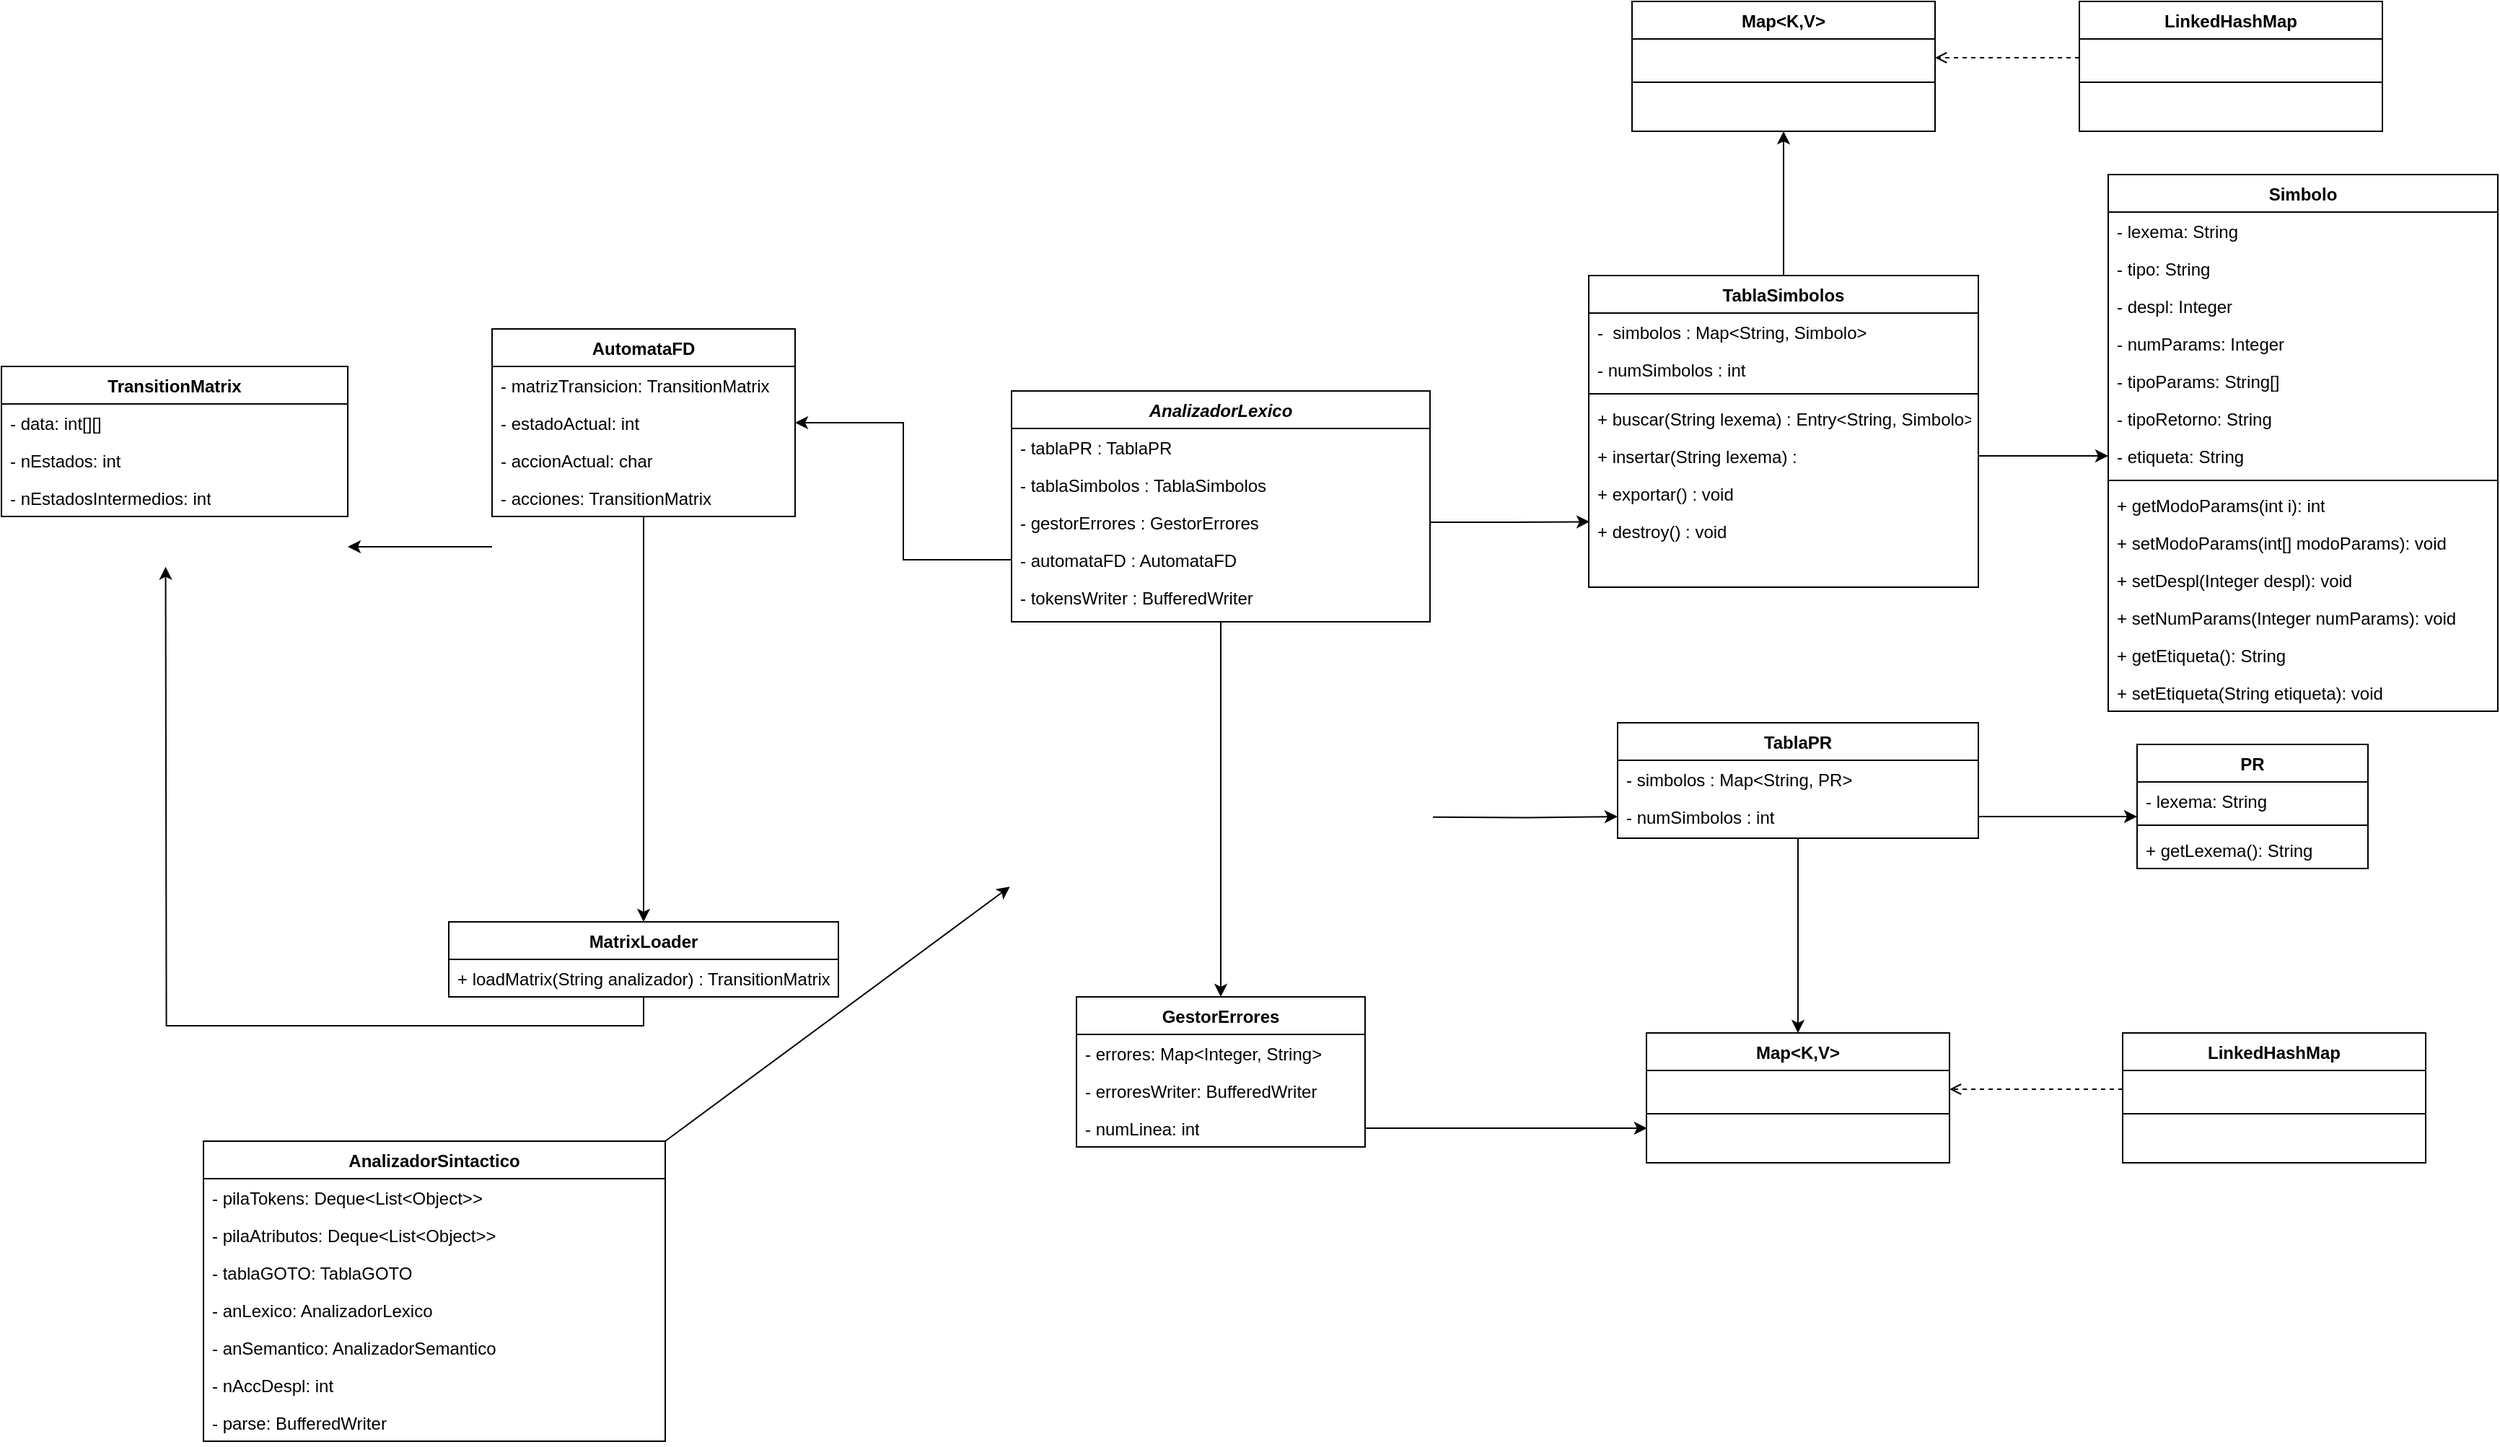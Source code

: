 <mxfile version="26.0.5">
  <diagram id="C5RBs43oDa-KdzZeNtuy" name="Page-1">
    <mxGraphModel dx="2327" dy="1915" grid="1" gridSize="10" guides="1" tooltips="1" connect="1" arrows="1" fold="1" page="1" pageScale="1" pageWidth="827" pageHeight="1169" math="0" shadow="0">
      <root>
        <mxCell id="WIyWlLk6GJQsqaUBKTNV-0" />
        <mxCell id="WIyWlLk6GJQsqaUBKTNV-1" parent="WIyWlLk6GJQsqaUBKTNV-0" />
        <mxCell id="B2jk2xi6mOaeAJ2cI1Pv-159" style="edgeStyle=orthogonalEdgeStyle;rounded=0;orthogonalLoop=1;jettySize=auto;html=1;entryX=0.5;entryY=0;entryDx=0;entryDy=0;" parent="WIyWlLk6GJQsqaUBKTNV-1" source="zkfFHV4jXpPFQw0GAbJ--0" target="B2jk2xi6mOaeAJ2cI1Pv-104" edge="1">
          <mxGeometry relative="1" as="geometry" />
        </mxCell>
        <mxCell id="zkfFHV4jXpPFQw0GAbJ--0" value="AnalizadorLexico" style="swimlane;fontStyle=3;align=center;verticalAlign=top;childLayout=stackLayout;horizontal=1;startSize=26;horizontalStack=0;resizeParent=1;resizeLast=0;collapsible=1;marginBottom=0;rounded=0;shadow=0;strokeWidth=1;" parent="WIyWlLk6GJQsqaUBKTNV-1" vertex="1">
          <mxGeometry x="80" y="50" width="290" height="160" as="geometry">
            <mxRectangle x="230" y="140" width="160" height="26" as="alternateBounds" />
          </mxGeometry>
        </mxCell>
        <mxCell id="zkfFHV4jXpPFQw0GAbJ--1" value="- tablaPR : TablaPR " style="text;align=left;verticalAlign=top;spacingLeft=4;spacingRight=4;overflow=hidden;rotatable=0;points=[[0,0.5],[1,0.5]];portConstraint=eastwest;" parent="zkfFHV4jXpPFQw0GAbJ--0" vertex="1">
          <mxGeometry y="26" width="290" height="26" as="geometry" />
        </mxCell>
        <mxCell id="zkfFHV4jXpPFQw0GAbJ--2" value="- tablaSimbolos : TablaSimbolos " style="text;align=left;verticalAlign=top;spacingLeft=4;spacingRight=4;overflow=hidden;rotatable=0;points=[[0,0.5],[1,0.5]];portConstraint=eastwest;rounded=0;shadow=0;html=0;" parent="zkfFHV4jXpPFQw0GAbJ--0" vertex="1">
          <mxGeometry y="52" width="290" height="26" as="geometry" />
        </mxCell>
        <mxCell id="zkfFHV4jXpPFQw0GAbJ--3" value="- gestorErrores : GestorErrores " style="text;align=left;verticalAlign=top;spacingLeft=4;spacingRight=4;overflow=hidden;rotatable=0;points=[[0,0.5],[1,0.5]];portConstraint=eastwest;rounded=0;shadow=0;html=0;" parent="zkfFHV4jXpPFQw0GAbJ--0" vertex="1">
          <mxGeometry y="78" width="290" height="26" as="geometry" />
        </mxCell>
        <mxCell id="9ciWezIIqH-bHdNK6mNg-6" value="- automataFD : AutomataFD " style="text;align=left;verticalAlign=top;spacingLeft=4;spacingRight=4;overflow=hidden;rotatable=0;points=[[0,0.5],[1,0.5]];portConstraint=eastwest;rounded=0;shadow=0;html=0;" parent="zkfFHV4jXpPFQw0GAbJ--0" vertex="1">
          <mxGeometry y="104" width="290" height="26" as="geometry" />
        </mxCell>
        <mxCell id="9ciWezIIqH-bHdNK6mNg-8" value="- tokensWriter : BufferedWriter " style="text;align=left;verticalAlign=top;spacingLeft=4;spacingRight=4;overflow=hidden;rotatable=0;points=[[0,0.5],[1,0.5]];portConstraint=eastwest;rounded=0;shadow=0;html=0;" parent="zkfFHV4jXpPFQw0GAbJ--0" vertex="1">
          <mxGeometry y="130" width="290" height="26" as="geometry" />
        </mxCell>
        <mxCell id="B2jk2xi6mOaeAJ2cI1Pv-94" style="edgeStyle=orthogonalEdgeStyle;rounded=0;orthogonalLoop=1;jettySize=auto;html=1;exitX=0.5;exitY=0;exitDx=0;exitDy=0;entryX=0.5;entryY=1;entryDx=0;entryDy=0;" parent="WIyWlLk6GJQsqaUBKTNV-1" source="zkfFHV4jXpPFQw0GAbJ--17" target="B2jk2xi6mOaeAJ2cI1Pv-85" edge="1">
          <mxGeometry relative="1" as="geometry" />
        </mxCell>
        <mxCell id="zkfFHV4jXpPFQw0GAbJ--17" value="TablaSimbolos" style="swimlane;fontStyle=1;align=center;verticalAlign=top;childLayout=stackLayout;horizontal=1;startSize=26;horizontalStack=0;resizeParent=1;resizeLast=0;collapsible=1;marginBottom=0;rounded=0;shadow=0;strokeWidth=1;" parent="WIyWlLk6GJQsqaUBKTNV-1" vertex="1">
          <mxGeometry x="480" y="-30" width="270" height="216" as="geometry">
            <mxRectangle x="540" y="20" width="160" height="26" as="alternateBounds" />
          </mxGeometry>
        </mxCell>
        <mxCell id="zkfFHV4jXpPFQw0GAbJ--22" value="-  simbolos : Map&lt;String, Simbolo&gt;" style="text;align=left;verticalAlign=top;spacingLeft=4;spacingRight=4;overflow=hidden;rotatable=0;points=[[0,0.5],[1,0.5]];portConstraint=eastwest;rounded=0;shadow=0;html=0;" parent="zkfFHV4jXpPFQw0GAbJ--17" vertex="1">
          <mxGeometry y="26" width="270" height="26" as="geometry" />
        </mxCell>
        <mxCell id="9ciWezIIqH-bHdNK6mNg-7" value="- numSimbolos : int" style="text;align=left;verticalAlign=top;spacingLeft=4;spacingRight=4;overflow=hidden;rotatable=0;points=[[0,0.5],[1,0.5]];portConstraint=eastwest;rounded=0;shadow=0;html=0;" parent="zkfFHV4jXpPFQw0GAbJ--17" vertex="1">
          <mxGeometry y="52" width="270" height="26" as="geometry" />
        </mxCell>
        <mxCell id="zkfFHV4jXpPFQw0GAbJ--23" value="" style="line;html=1;strokeWidth=1;align=left;verticalAlign=middle;spacingTop=-1;spacingLeft=3;spacingRight=3;rotatable=0;labelPosition=right;points=[];portConstraint=eastwest;" parent="zkfFHV4jXpPFQw0GAbJ--17" vertex="1">
          <mxGeometry y="78" width="270" height="8" as="geometry" />
        </mxCell>
        <mxCell id="zkfFHV4jXpPFQw0GAbJ--24" value="+ buscar(String lexema) : Entry&lt;String, Simbolo&gt;" style="text;align=left;verticalAlign=top;spacingLeft=4;spacingRight=4;overflow=hidden;rotatable=0;points=[[0,0.5],[1,0.5]];portConstraint=eastwest;" parent="zkfFHV4jXpPFQw0GAbJ--17" vertex="1">
          <mxGeometry y="86" width="270" height="26" as="geometry" />
        </mxCell>
        <mxCell id="zkfFHV4jXpPFQw0GAbJ--25" value="+ insertar(String lexema) : " style="text;align=left;verticalAlign=top;spacingLeft=4;spacingRight=4;overflow=hidden;rotatable=0;points=[[0,0.5],[1,0.5]];portConstraint=eastwest;" parent="zkfFHV4jXpPFQw0GAbJ--17" vertex="1">
          <mxGeometry y="112" width="270" height="26" as="geometry" />
        </mxCell>
        <mxCell id="9ciWezIIqH-bHdNK6mNg-9" value="+ exportar() : void" style="text;align=left;verticalAlign=top;spacingLeft=4;spacingRight=4;overflow=hidden;rotatable=0;points=[[0,0.5],[1,0.5]];portConstraint=eastwest;" parent="zkfFHV4jXpPFQw0GAbJ--17" vertex="1">
          <mxGeometry y="138" width="270" height="26" as="geometry" />
        </mxCell>
        <mxCell id="9ciWezIIqH-bHdNK6mNg-10" value="+ destroy() : void" style="text;align=left;verticalAlign=top;spacingLeft=4;spacingRight=4;overflow=hidden;rotatable=0;points=[[0,0.5],[1,0.5]];portConstraint=eastwest;" parent="zkfFHV4jXpPFQw0GAbJ--17" vertex="1">
          <mxGeometry y="164" width="270" height="26" as="geometry" />
        </mxCell>
        <mxCell id="B2jk2xi6mOaeAJ2cI1Pv-75" style="edgeStyle=orthogonalEdgeStyle;rounded=0;orthogonalLoop=1;jettySize=auto;html=1;exitX=0.5;exitY=1;exitDx=0;exitDy=0;entryX=0.5;entryY=0;entryDx=0;entryDy=0;" parent="WIyWlLk6GJQsqaUBKTNV-1" source="9ciWezIIqH-bHdNK6mNg-11" target="B2jk2xi6mOaeAJ2cI1Pv-28" edge="1">
          <mxGeometry relative="1" as="geometry" />
        </mxCell>
        <mxCell id="9ciWezIIqH-bHdNK6mNg-11" value="TablaPR" style="swimlane;fontStyle=1;align=center;verticalAlign=top;childLayout=stackLayout;horizontal=1;startSize=26;horizontalStack=0;resizeParent=1;resizeLast=0;collapsible=1;marginBottom=0;rounded=0;shadow=0;strokeWidth=1;" parent="WIyWlLk6GJQsqaUBKTNV-1" vertex="1">
          <mxGeometry x="500" y="280" width="250" height="80" as="geometry">
            <mxRectangle x="550" y="140" width="160" height="26" as="alternateBounds" />
          </mxGeometry>
        </mxCell>
        <mxCell id="9ciWezIIqH-bHdNK6mNg-12" value="- simbolos : Map&lt;String, PR&gt; " style="text;align=left;verticalAlign=top;spacingLeft=4;spacingRight=4;overflow=hidden;rotatable=0;points=[[0,0.5],[1,0.5]];portConstraint=eastwest;rounded=0;shadow=0;html=0;" parent="9ciWezIIqH-bHdNK6mNg-11" vertex="1">
          <mxGeometry y="26" width="250" height="26" as="geometry" />
        </mxCell>
        <mxCell id="9ciWezIIqH-bHdNK6mNg-13" value="- numSimbolos : int" style="text;align=left;verticalAlign=top;spacingLeft=4;spacingRight=4;overflow=hidden;rotatable=0;points=[[0,0.5],[1,0.5]];portConstraint=eastwest;rounded=0;shadow=0;html=0;" parent="9ciWezIIqH-bHdNK6mNg-11" vertex="1">
          <mxGeometry y="52" width="250" height="26" as="geometry" />
        </mxCell>
        <mxCell id="B2jk2xi6mOaeAJ2cI1Pv-28" value="Map&lt;K,V&gt;" style="swimlane;fontStyle=1;align=center;verticalAlign=top;childLayout=stackLayout;horizontal=1;startSize=26;horizontalStack=0;resizeParent=1;resizeLast=0;collapsible=1;marginBottom=0;rounded=0;shadow=0;strokeWidth=1;" parent="WIyWlLk6GJQsqaUBKTNV-1" vertex="1">
          <mxGeometry x="520" y="495" width="210" height="90" as="geometry">
            <mxRectangle x="550" y="140" width="160" height="26" as="alternateBounds" />
          </mxGeometry>
        </mxCell>
        <mxCell id="B2jk2xi6mOaeAJ2cI1Pv-29" value=" " style="text;align=left;verticalAlign=top;spacingLeft=4;spacingRight=4;overflow=hidden;rotatable=0;points=[[0,0.5],[1,0.5]];portConstraint=eastwest;rounded=0;shadow=0;html=0;" parent="B2jk2xi6mOaeAJ2cI1Pv-28" vertex="1">
          <mxGeometry y="26" width="210" height="26" as="geometry" />
        </mxCell>
        <mxCell id="B2jk2xi6mOaeAJ2cI1Pv-31" value="" style="line;html=1;strokeWidth=1;align=left;verticalAlign=middle;spacingTop=-1;spacingLeft=3;spacingRight=3;rotatable=0;labelPosition=right;points=[];portConstraint=eastwest;" parent="B2jk2xi6mOaeAJ2cI1Pv-28" vertex="1">
          <mxGeometry y="52" width="210" height="8" as="geometry" />
        </mxCell>
        <mxCell id="B2jk2xi6mOaeAJ2cI1Pv-32" value=" " style="text;align=left;verticalAlign=top;spacingLeft=4;spacingRight=4;overflow=hidden;rotatable=0;points=[[0,0.5],[1,0.5]];portConstraint=eastwest;" parent="B2jk2xi6mOaeAJ2cI1Pv-28" vertex="1">
          <mxGeometry y="60" width="210" height="26" as="geometry" />
        </mxCell>
        <mxCell id="B2jk2xi6mOaeAJ2cI1Pv-37" value="LinkedHashMap" style="swimlane;fontStyle=1;align=center;verticalAlign=top;childLayout=stackLayout;horizontal=1;startSize=26;horizontalStack=0;resizeParent=1;resizeLast=0;collapsible=1;marginBottom=0;rounded=0;shadow=0;strokeWidth=1;" parent="WIyWlLk6GJQsqaUBKTNV-1" vertex="1">
          <mxGeometry x="850" y="495" width="210" height="90" as="geometry">
            <mxRectangle x="550" y="140" width="160" height="26" as="alternateBounds" />
          </mxGeometry>
        </mxCell>
        <mxCell id="B2jk2xi6mOaeAJ2cI1Pv-38" value=" " style="text;align=left;verticalAlign=top;spacingLeft=4;spacingRight=4;overflow=hidden;rotatable=0;points=[[0,0.5],[1,0.5]];portConstraint=eastwest;rounded=0;shadow=0;html=0;" parent="B2jk2xi6mOaeAJ2cI1Pv-37" vertex="1">
          <mxGeometry y="26" width="210" height="26" as="geometry" />
        </mxCell>
        <mxCell id="B2jk2xi6mOaeAJ2cI1Pv-39" value="" style="line;html=1;strokeWidth=1;align=left;verticalAlign=middle;spacingTop=-1;spacingLeft=3;spacingRight=3;rotatable=0;labelPosition=right;points=[];portConstraint=eastwest;" parent="B2jk2xi6mOaeAJ2cI1Pv-37" vertex="1">
          <mxGeometry y="52" width="210" height="8" as="geometry" />
        </mxCell>
        <mxCell id="B2jk2xi6mOaeAJ2cI1Pv-40" value=" " style="text;align=left;verticalAlign=top;spacingLeft=4;spacingRight=4;overflow=hidden;rotatable=0;points=[[0,0.5],[1,0.5]];portConstraint=eastwest;" parent="B2jk2xi6mOaeAJ2cI1Pv-37" vertex="1">
          <mxGeometry y="60" width="210" height="26" as="geometry" />
        </mxCell>
        <mxCell id="B2jk2xi6mOaeAJ2cI1Pv-48" style="edgeStyle=orthogonalEdgeStyle;rounded=0;orthogonalLoop=1;jettySize=auto;html=1;exitX=1.007;exitY=0.051;exitDx=0;exitDy=0;entryX=0;entryY=0.5;entryDx=0;entryDy=0;exitPerimeter=0;" parent="WIyWlLk6GJQsqaUBKTNV-1" target="9ciWezIIqH-bHdNK6mNg-13" edge="1">
          <mxGeometry relative="1" as="geometry">
            <mxPoint x="372.03" y="345.326" as="sourcePoint" />
          </mxGeometry>
        </mxCell>
        <mxCell id="B2jk2xi6mOaeAJ2cI1Pv-50" value="Simbolo" style="swimlane;fontStyle=1;align=center;verticalAlign=top;childLayout=stackLayout;horizontal=1;startSize=26;horizontalStack=0;resizeParent=1;resizeParentMax=0;resizeLast=0;collapsible=1;marginBottom=0;whiteSpace=wrap;html=1;" parent="WIyWlLk6GJQsqaUBKTNV-1" vertex="1">
          <mxGeometry x="840" y="-100" width="270" height="372" as="geometry" />
        </mxCell>
        <mxCell id="B2jk2xi6mOaeAJ2cI1Pv-51" value="- lexema: String" style="text;strokeColor=none;fillColor=none;align=left;verticalAlign=top;spacingLeft=4;spacingRight=4;overflow=hidden;rotatable=0;points=[[0,0.5],[1,0.5]];portConstraint=eastwest;whiteSpace=wrap;html=1;" parent="B2jk2xi6mOaeAJ2cI1Pv-50" vertex="1">
          <mxGeometry y="26" width="270" height="26" as="geometry" />
        </mxCell>
        <mxCell id="B2jk2xi6mOaeAJ2cI1Pv-52" value="- tipo: String" style="text;strokeColor=none;fillColor=none;align=left;verticalAlign=top;spacingLeft=4;spacingRight=4;overflow=hidden;rotatable=0;points=[[0,0.5],[1,0.5]];portConstraint=eastwest;whiteSpace=wrap;html=1;" parent="B2jk2xi6mOaeAJ2cI1Pv-50" vertex="1">
          <mxGeometry y="52" width="270" height="26" as="geometry" />
        </mxCell>
        <mxCell id="B2jk2xi6mOaeAJ2cI1Pv-53" value="- despl: Integer" style="text;strokeColor=none;fillColor=none;align=left;verticalAlign=top;spacingLeft=4;spacingRight=4;overflow=hidden;rotatable=0;points=[[0,0.5],[1,0.5]];portConstraint=eastwest;whiteSpace=wrap;html=1;" parent="B2jk2xi6mOaeAJ2cI1Pv-50" vertex="1">
          <mxGeometry y="78" width="270" height="26" as="geometry" />
        </mxCell>
        <mxCell id="B2jk2xi6mOaeAJ2cI1Pv-54" value="- numParams: Integer" style="text;strokeColor=none;fillColor=none;align=left;verticalAlign=top;spacingLeft=4;spacingRight=4;overflow=hidden;rotatable=0;points=[[0,0.5],[1,0.5]];portConstraint=eastwest;whiteSpace=wrap;html=1;" parent="B2jk2xi6mOaeAJ2cI1Pv-50" vertex="1">
          <mxGeometry y="104" width="270" height="26" as="geometry" />
        </mxCell>
        <mxCell id="B2jk2xi6mOaeAJ2cI1Pv-55" value="- tipoParams: String[]" style="text;strokeColor=none;fillColor=none;align=left;verticalAlign=top;spacingLeft=4;spacingRight=4;overflow=hidden;rotatable=0;points=[[0,0.5],[1,0.5]];portConstraint=eastwest;whiteSpace=wrap;html=1;" parent="B2jk2xi6mOaeAJ2cI1Pv-50" vertex="1">
          <mxGeometry y="130" width="270" height="26" as="geometry" />
        </mxCell>
        <mxCell id="B2jk2xi6mOaeAJ2cI1Pv-56" value="- tipoRetorno: String" style="text;strokeColor=none;fillColor=none;align=left;verticalAlign=top;spacingLeft=4;spacingRight=4;overflow=hidden;rotatable=0;points=[[0,0.5],[1,0.5]];portConstraint=eastwest;whiteSpace=wrap;html=1;" parent="B2jk2xi6mOaeAJ2cI1Pv-50" vertex="1">
          <mxGeometry y="156" width="270" height="26" as="geometry" />
        </mxCell>
        <mxCell id="B2jk2xi6mOaeAJ2cI1Pv-57" value="- etiqueta: String" style="text;strokeColor=none;fillColor=none;align=left;verticalAlign=top;spacingLeft=4;spacingRight=4;overflow=hidden;rotatable=0;points=[[0,0.5],[1,0.5]];portConstraint=eastwest;whiteSpace=wrap;html=1;" parent="B2jk2xi6mOaeAJ2cI1Pv-50" vertex="1">
          <mxGeometry y="182" width="270" height="26" as="geometry" />
        </mxCell>
        <mxCell id="B2jk2xi6mOaeAJ2cI1Pv-71" value="" style="line;html=1;strokeWidth=1;align=left;verticalAlign=middle;spacingTop=-1;spacingLeft=3;spacingRight=3;rotatable=0;labelPosition=right;points=[];portConstraint=eastwest;" parent="B2jk2xi6mOaeAJ2cI1Pv-50" vertex="1">
          <mxGeometry y="208" width="270" height="8" as="geometry" />
        </mxCell>
        <mxCell id="B2jk2xi6mOaeAJ2cI1Pv-58" value="+ getModoParams(int i): int" style="text;strokeColor=none;fillColor=none;align=left;verticalAlign=top;spacingLeft=4;spacingRight=4;overflow=hidden;rotatable=0;points=[[0,0.5],[1,0.5]];portConstraint=eastwest;whiteSpace=wrap;html=1;" parent="B2jk2xi6mOaeAJ2cI1Pv-50" vertex="1">
          <mxGeometry y="216" width="270" height="26" as="geometry" />
        </mxCell>
        <mxCell id="B2jk2xi6mOaeAJ2cI1Pv-59" value="+ setModoParams(int[] modoParams): void" style="text;strokeColor=none;fillColor=none;align=left;verticalAlign=top;spacingLeft=4;spacingRight=4;overflow=hidden;rotatable=0;points=[[0,0.5],[1,0.5]];portConstraint=eastwest;whiteSpace=wrap;html=1;" parent="B2jk2xi6mOaeAJ2cI1Pv-50" vertex="1">
          <mxGeometry y="242" width="270" height="26" as="geometry" />
        </mxCell>
        <mxCell id="B2jk2xi6mOaeAJ2cI1Pv-60" value="+ setDespl(Integer despl): void" style="text;strokeColor=none;fillColor=none;align=left;verticalAlign=top;spacingLeft=4;spacingRight=4;overflow=hidden;rotatable=0;points=[[0,0.5],[1,0.5]];portConstraint=eastwest;whiteSpace=wrap;html=1;" parent="B2jk2xi6mOaeAJ2cI1Pv-50" vertex="1">
          <mxGeometry y="268" width="270" height="26" as="geometry" />
        </mxCell>
        <mxCell id="B2jk2xi6mOaeAJ2cI1Pv-61" value="+ setNumParams(Integer numParams): void" style="text;strokeColor=none;fillColor=none;align=left;verticalAlign=top;spacingLeft=4;spacingRight=4;overflow=hidden;rotatable=0;points=[[0,0.5],[1,0.5]];portConstraint=eastwest;whiteSpace=wrap;html=1;" parent="B2jk2xi6mOaeAJ2cI1Pv-50" vertex="1">
          <mxGeometry y="294" width="270" height="26" as="geometry" />
        </mxCell>
        <mxCell id="B2jk2xi6mOaeAJ2cI1Pv-62" value="+ getEtiqueta(): String" style="text;strokeColor=none;fillColor=none;align=left;verticalAlign=top;spacingLeft=4;spacingRight=4;overflow=hidden;rotatable=0;points=[[0,0.5],[1,0.5]];portConstraint=eastwest;whiteSpace=wrap;html=1;" parent="B2jk2xi6mOaeAJ2cI1Pv-50" vertex="1">
          <mxGeometry y="320" width="270" height="26" as="geometry" />
        </mxCell>
        <mxCell id="B2jk2xi6mOaeAJ2cI1Pv-63" value="+ setEtiqueta(String etiqueta): void" style="text;strokeColor=none;fillColor=none;align=left;verticalAlign=top;spacingLeft=4;spacingRight=4;overflow=hidden;rotatable=0;points=[[0,0.5],[1,0.5]];portConstraint=eastwest;whiteSpace=wrap;html=1;" parent="B2jk2xi6mOaeAJ2cI1Pv-50" vertex="1">
          <mxGeometry y="346" width="270" height="26" as="geometry" />
        </mxCell>
        <mxCell id="B2jk2xi6mOaeAJ2cI1Pv-64" style="edgeStyle=orthogonalEdgeStyle;rounded=0;orthogonalLoop=1;jettySize=auto;html=1;exitX=1;exitY=0.5;exitDx=0;exitDy=0;" parent="WIyWlLk6GJQsqaUBKTNV-1" source="zkfFHV4jXpPFQw0GAbJ--25" target="B2jk2xi6mOaeAJ2cI1Pv-57" edge="1">
          <mxGeometry relative="1" as="geometry" />
        </mxCell>
        <mxCell id="B2jk2xi6mOaeAJ2cI1Pv-65" style="edgeStyle=orthogonalEdgeStyle;rounded=0;orthogonalLoop=1;jettySize=auto;html=1;exitX=1;exitY=0.5;exitDx=0;exitDy=0;entryX=0.002;entryY=0.256;entryDx=0;entryDy=0;entryPerimeter=0;" parent="WIyWlLk6GJQsqaUBKTNV-1" source="zkfFHV4jXpPFQw0GAbJ--3" target="9ciWezIIqH-bHdNK6mNg-10" edge="1">
          <mxGeometry relative="1" as="geometry" />
        </mxCell>
        <mxCell id="B2jk2xi6mOaeAJ2cI1Pv-66" value="PR" style="swimlane;fontStyle=1;align=center;verticalAlign=top;childLayout=stackLayout;horizontal=1;startSize=26;horizontalStack=0;resizeParent=1;resizeParentMax=0;resizeLast=0;collapsible=1;marginBottom=0;whiteSpace=wrap;html=1;" parent="WIyWlLk6GJQsqaUBKTNV-1" vertex="1">
          <mxGeometry x="860" y="295" width="160" height="86" as="geometry" />
        </mxCell>
        <mxCell id="B2jk2xi6mOaeAJ2cI1Pv-67" value="- lexema: String" style="text;strokeColor=none;fillColor=none;align=left;verticalAlign=top;spacingLeft=4;spacingRight=4;overflow=hidden;rotatable=0;points=[[0,0.5],[1,0.5]];portConstraint=eastwest;whiteSpace=wrap;html=1;" parent="B2jk2xi6mOaeAJ2cI1Pv-66" vertex="1">
          <mxGeometry y="26" width="160" height="26" as="geometry" />
        </mxCell>
        <mxCell id="B2jk2xi6mOaeAJ2cI1Pv-72" value="" style="line;html=1;strokeWidth=1;align=left;verticalAlign=middle;spacingTop=-1;spacingLeft=3;spacingRight=3;rotatable=0;labelPosition=right;points=[];portConstraint=eastwest;" parent="B2jk2xi6mOaeAJ2cI1Pv-66" vertex="1">
          <mxGeometry y="52" width="160" height="8" as="geometry" />
        </mxCell>
        <mxCell id="B2jk2xi6mOaeAJ2cI1Pv-68" value="+ getLexema(): String" style="text;strokeColor=none;fillColor=none;align=left;verticalAlign=top;spacingLeft=4;spacingRight=4;overflow=hidden;rotatable=0;points=[[0,0.5],[1,0.5]];portConstraint=eastwest;whiteSpace=wrap;html=1;" parent="B2jk2xi6mOaeAJ2cI1Pv-66" vertex="1">
          <mxGeometry y="60" width="160" height="26" as="geometry" />
        </mxCell>
        <mxCell id="B2jk2xi6mOaeAJ2cI1Pv-85" value="Map&lt;K,V&gt;" style="swimlane;fontStyle=1;align=center;verticalAlign=top;childLayout=stackLayout;horizontal=1;startSize=26;horizontalStack=0;resizeParent=1;resizeLast=0;collapsible=1;marginBottom=0;rounded=0;shadow=0;strokeWidth=1;" parent="WIyWlLk6GJQsqaUBKTNV-1" vertex="1">
          <mxGeometry x="510" y="-220" width="210" height="90" as="geometry">
            <mxRectangle x="550" y="140" width="160" height="26" as="alternateBounds" />
          </mxGeometry>
        </mxCell>
        <mxCell id="B2jk2xi6mOaeAJ2cI1Pv-86" value=" " style="text;align=left;verticalAlign=top;spacingLeft=4;spacingRight=4;overflow=hidden;rotatable=0;points=[[0,0.5],[1,0.5]];portConstraint=eastwest;rounded=0;shadow=0;html=0;" parent="B2jk2xi6mOaeAJ2cI1Pv-85" vertex="1">
          <mxGeometry y="26" width="210" height="26" as="geometry" />
        </mxCell>
        <mxCell id="B2jk2xi6mOaeAJ2cI1Pv-87" value="" style="line;html=1;strokeWidth=1;align=left;verticalAlign=middle;spacingTop=-1;spacingLeft=3;spacingRight=3;rotatable=0;labelPosition=right;points=[];portConstraint=eastwest;" parent="B2jk2xi6mOaeAJ2cI1Pv-85" vertex="1">
          <mxGeometry y="52" width="210" height="8" as="geometry" />
        </mxCell>
        <mxCell id="B2jk2xi6mOaeAJ2cI1Pv-88" value=" " style="text;align=left;verticalAlign=top;spacingLeft=4;spacingRight=4;overflow=hidden;rotatable=0;points=[[0,0.5],[1,0.5]];portConstraint=eastwest;" parent="B2jk2xi6mOaeAJ2cI1Pv-85" vertex="1">
          <mxGeometry y="60" width="210" height="26" as="geometry" />
        </mxCell>
        <mxCell id="B2jk2xi6mOaeAJ2cI1Pv-90" value="LinkedHashMap" style="swimlane;fontStyle=1;align=center;verticalAlign=top;childLayout=stackLayout;horizontal=1;startSize=26;horizontalStack=0;resizeParent=1;resizeLast=0;collapsible=1;marginBottom=0;rounded=0;shadow=0;strokeWidth=1;" parent="WIyWlLk6GJQsqaUBKTNV-1" vertex="1">
          <mxGeometry x="820" y="-220" width="210" height="90" as="geometry">
            <mxRectangle x="550" y="140" width="160" height="26" as="alternateBounds" />
          </mxGeometry>
        </mxCell>
        <mxCell id="B2jk2xi6mOaeAJ2cI1Pv-91" value=" " style="text;align=left;verticalAlign=top;spacingLeft=4;spacingRight=4;overflow=hidden;rotatable=0;points=[[0,0.5],[1,0.5]];portConstraint=eastwest;rounded=0;shadow=0;html=0;" parent="B2jk2xi6mOaeAJ2cI1Pv-90" vertex="1">
          <mxGeometry y="26" width="210" height="26" as="geometry" />
        </mxCell>
        <mxCell id="B2jk2xi6mOaeAJ2cI1Pv-92" value="" style="line;html=1;strokeWidth=1;align=left;verticalAlign=middle;spacingTop=-1;spacingLeft=3;spacingRight=3;rotatable=0;labelPosition=right;points=[];portConstraint=eastwest;" parent="B2jk2xi6mOaeAJ2cI1Pv-90" vertex="1">
          <mxGeometry y="52" width="210" height="8" as="geometry" />
        </mxCell>
        <mxCell id="B2jk2xi6mOaeAJ2cI1Pv-93" value=" " style="text;align=left;verticalAlign=top;spacingLeft=4;spacingRight=4;overflow=hidden;rotatable=0;points=[[0,0.5],[1,0.5]];portConstraint=eastwest;" parent="B2jk2xi6mOaeAJ2cI1Pv-90" vertex="1">
          <mxGeometry y="60" width="210" height="26" as="geometry" />
        </mxCell>
        <mxCell id="B2jk2xi6mOaeAJ2cI1Pv-95" style="edgeStyle=orthogonalEdgeStyle;rounded=0;orthogonalLoop=1;jettySize=auto;html=1;exitX=0;exitY=0.5;exitDx=0;exitDy=0;entryX=1;entryY=0.5;entryDx=0;entryDy=0;endArrow=open;endFill=0;dashed=1;" parent="WIyWlLk6GJQsqaUBKTNV-1" source="B2jk2xi6mOaeAJ2cI1Pv-91" target="B2jk2xi6mOaeAJ2cI1Pv-86" edge="1">
          <mxGeometry relative="1" as="geometry" />
        </mxCell>
        <mxCell id="B2jk2xi6mOaeAJ2cI1Pv-98" style="edgeStyle=orthogonalEdgeStyle;rounded=0;orthogonalLoop=1;jettySize=auto;html=1;exitX=1;exitY=0.5;exitDx=0;exitDy=0;entryX=0;entryY=0.923;entryDx=0;entryDy=0;entryPerimeter=0;" parent="WIyWlLk6GJQsqaUBKTNV-1" source="9ciWezIIqH-bHdNK6mNg-13" target="B2jk2xi6mOaeAJ2cI1Pv-67" edge="1">
          <mxGeometry relative="1" as="geometry" />
        </mxCell>
        <mxCell id="B2jk2xi6mOaeAJ2cI1Pv-99" style="edgeStyle=orthogonalEdgeStyle;rounded=0;orthogonalLoop=1;jettySize=auto;html=1;exitX=0;exitY=0.5;exitDx=0;exitDy=0;endArrow=open;endFill=0;dashed=1;" parent="WIyWlLk6GJQsqaUBKTNV-1" source="B2jk2xi6mOaeAJ2cI1Pv-38" target="B2jk2xi6mOaeAJ2cI1Pv-29" edge="1">
          <mxGeometry relative="1" as="geometry" />
        </mxCell>
        <mxCell id="B2jk2xi6mOaeAJ2cI1Pv-104" value="GestorErrores" style="swimlane;fontStyle=1;align=center;verticalAlign=top;childLayout=stackLayout;horizontal=1;startSize=26;horizontalStack=0;resizeParent=1;resizeParentMax=0;resizeLast=0;collapsible=1;marginBottom=0;whiteSpace=wrap;html=1;" parent="WIyWlLk6GJQsqaUBKTNV-1" vertex="1">
          <mxGeometry x="125" y="470" width="200" height="104" as="geometry" />
        </mxCell>
        <mxCell id="B2jk2xi6mOaeAJ2cI1Pv-105" value="- errores: Map&amp;lt;Integer, String&amp;gt;" style="text;strokeColor=none;fillColor=none;align=left;verticalAlign=top;spacingLeft=4;spacingRight=4;overflow=hidden;rotatable=0;points=[[0,0.5],[1,0.5]];portConstraint=eastwest;whiteSpace=wrap;html=1;" parent="B2jk2xi6mOaeAJ2cI1Pv-104" vertex="1">
          <mxGeometry y="26" width="200" height="26" as="geometry" />
        </mxCell>
        <mxCell id="B2jk2xi6mOaeAJ2cI1Pv-108" value="- erroresWriter: BufferedWriter" style="text;strokeColor=none;fillColor=none;align=left;verticalAlign=top;spacingLeft=4;spacingRight=4;overflow=hidden;rotatable=0;points=[[0,0.5],[1,0.5]];portConstraint=eastwest;whiteSpace=wrap;html=1;" parent="B2jk2xi6mOaeAJ2cI1Pv-104" vertex="1">
          <mxGeometry y="52" width="200" height="26" as="geometry" />
        </mxCell>
        <mxCell id="B2jk2xi6mOaeAJ2cI1Pv-106" value="- numLinea: int" style="text;strokeColor=none;fillColor=none;align=left;verticalAlign=top;spacingLeft=4;spacingRight=4;overflow=hidden;rotatable=0;points=[[0,0.5],[1,0.5]];portConstraint=eastwest;whiteSpace=wrap;html=1;" parent="B2jk2xi6mOaeAJ2cI1Pv-104" vertex="1">
          <mxGeometry y="78" width="200" height="26" as="geometry" />
        </mxCell>
        <mxCell id="B2jk2xi6mOaeAJ2cI1Pv-115" style="edgeStyle=orthogonalEdgeStyle;rounded=0;orthogonalLoop=1;jettySize=auto;html=1;exitX=1;exitY=0.5;exitDx=0;exitDy=0;entryX=0.002;entryY=0.231;entryDx=0;entryDy=0;entryPerimeter=0;" parent="WIyWlLk6GJQsqaUBKTNV-1" source="B2jk2xi6mOaeAJ2cI1Pv-106" target="B2jk2xi6mOaeAJ2cI1Pv-32" edge="1">
          <mxGeometry relative="1" as="geometry" />
        </mxCell>
        <mxCell id="B2jk2xi6mOaeAJ2cI1Pv-137" style="edgeStyle=orthogonalEdgeStyle;rounded=0;orthogonalLoop=1;jettySize=auto;html=1;" parent="WIyWlLk6GJQsqaUBKTNV-1" source="B2jk2xi6mOaeAJ2cI1Pv-119" target="B2jk2xi6mOaeAJ2cI1Pv-135" edge="1">
          <mxGeometry relative="1" as="geometry" />
        </mxCell>
        <mxCell id="B2jk2xi6mOaeAJ2cI1Pv-119" value="AutomataFD" style="swimlane;fontStyle=1;align=center;verticalAlign=top;childLayout=stackLayout;horizontal=1;startSize=26;horizontalStack=0;resizeParent=1;resizeParentMax=0;resizeLast=0;collapsible=1;marginBottom=0;whiteSpace=wrap;html=1;" parent="WIyWlLk6GJQsqaUBKTNV-1" vertex="1">
          <mxGeometry x="-280" y="7" width="210" height="130" as="geometry" />
        </mxCell>
        <mxCell id="B2jk2xi6mOaeAJ2cI1Pv-120" value="- matrizTransicion: TransitionMatrix" style="text;strokeColor=none;fillColor=none;align=left;verticalAlign=top;spacingLeft=4;spacingRight=4;overflow=hidden;rotatable=0;points=[[0,0.5],[1,0.5]];portConstraint=eastwest;whiteSpace=wrap;html=1;" parent="B2jk2xi6mOaeAJ2cI1Pv-119" vertex="1">
          <mxGeometry y="26" width="210" height="26" as="geometry" />
        </mxCell>
        <mxCell id="B2jk2xi6mOaeAJ2cI1Pv-121" value="- estadoActual: int" style="text;strokeColor=none;fillColor=none;align=left;verticalAlign=top;spacingLeft=4;spacingRight=4;overflow=hidden;rotatable=0;points=[[0,0.5],[1,0.5]];portConstraint=eastwest;whiteSpace=wrap;html=1;" parent="B2jk2xi6mOaeAJ2cI1Pv-119" vertex="1">
          <mxGeometry y="52" width="210" height="26" as="geometry" />
        </mxCell>
        <mxCell id="B2jk2xi6mOaeAJ2cI1Pv-122" value="- accionActual: char" style="text;strokeColor=none;fillColor=none;align=left;verticalAlign=top;spacingLeft=4;spacingRight=4;overflow=hidden;rotatable=0;points=[[0,0.5],[1,0.5]];portConstraint=eastwest;whiteSpace=wrap;html=1;" parent="B2jk2xi6mOaeAJ2cI1Pv-119" vertex="1">
          <mxGeometry y="78" width="210" height="26" as="geometry" />
        </mxCell>
        <mxCell id="B2jk2xi6mOaeAJ2cI1Pv-123" value="- acciones: TransitionMatrix" style="text;strokeColor=none;fillColor=none;align=left;verticalAlign=top;spacingLeft=4;spacingRight=4;overflow=hidden;rotatable=0;points=[[0,0.5],[1,0.5]];portConstraint=eastwest;whiteSpace=wrap;html=1;" parent="B2jk2xi6mOaeAJ2cI1Pv-119" vertex="1">
          <mxGeometry y="104" width="210" height="26" as="geometry" />
        </mxCell>
        <mxCell id="B2jk2xi6mOaeAJ2cI1Pv-124" style="edgeStyle=orthogonalEdgeStyle;rounded=0;orthogonalLoop=1;jettySize=auto;html=1;exitX=0;exitY=0.5;exitDx=0;exitDy=0;entryX=1;entryY=0.5;entryDx=0;entryDy=0;" parent="WIyWlLk6GJQsqaUBKTNV-1" source="9ciWezIIqH-bHdNK6mNg-6" target="B2jk2xi6mOaeAJ2cI1Pv-119" edge="1">
          <mxGeometry relative="1" as="geometry" />
        </mxCell>
        <mxCell id="B2jk2xi6mOaeAJ2cI1Pv-135" value="MatrixLoader" style="swimlane;fontStyle=1;align=center;verticalAlign=top;childLayout=stackLayout;horizontal=1;startSize=26;horizontalStack=0;resizeParent=1;resizeParentMax=0;resizeLast=0;collapsible=1;marginBottom=0;whiteSpace=wrap;html=1;" parent="WIyWlLk6GJQsqaUBKTNV-1" vertex="1">
          <mxGeometry x="-310" y="418" width="270" height="52" as="geometry" />
        </mxCell>
        <mxCell id="B2jk2xi6mOaeAJ2cI1Pv-136" value="+ loadMatrix(String analizador) : TransitionMatrix" style="text;strokeColor=none;fillColor=none;align=left;verticalAlign=top;spacingLeft=4;spacingRight=4;overflow=hidden;rotatable=0;points=[[0,0.5],[1,0.5]];portConstraint=eastwest;whiteSpace=wrap;html=1;" parent="B2jk2xi6mOaeAJ2cI1Pv-135" vertex="1">
          <mxGeometry y="26" width="270" height="26" as="geometry" />
        </mxCell>
        <mxCell id="B2jk2xi6mOaeAJ2cI1Pv-146" value="TransitionMatrix" style="swimlane;fontStyle=1;align=center;verticalAlign=top;childLayout=stackLayout;horizontal=1;startSize=26;horizontalStack=0;resizeParent=1;resizeParentMax=0;resizeLast=0;collapsible=1;marginBottom=0;whiteSpace=wrap;html=1;" parent="WIyWlLk6GJQsqaUBKTNV-1" vertex="1">
          <mxGeometry x="-620" y="33" width="240" height="104" as="geometry" />
        </mxCell>
        <mxCell id="B2jk2xi6mOaeAJ2cI1Pv-147" value="- data: int[][]" style="text;strokeColor=none;fillColor=none;align=left;verticalAlign=top;spacingLeft=4;spacingRight=4;overflow=hidden;rotatable=0;points=[[0,0.5],[1,0.5]];portConstraint=eastwest;whiteSpace=wrap;html=1;" parent="B2jk2xi6mOaeAJ2cI1Pv-146" vertex="1">
          <mxGeometry y="26" width="240" height="26" as="geometry" />
        </mxCell>
        <mxCell id="B2jk2xi6mOaeAJ2cI1Pv-148" value="- nEstados: int" style="text;strokeColor=none;fillColor=none;align=left;verticalAlign=top;spacingLeft=4;spacingRight=4;overflow=hidden;rotatable=0;points=[[0,0.5],[1,0.5]];portConstraint=eastwest;whiteSpace=wrap;html=1;" parent="B2jk2xi6mOaeAJ2cI1Pv-146" vertex="1">
          <mxGeometry y="52" width="240" height="26" as="geometry" />
        </mxCell>
        <mxCell id="B2jk2xi6mOaeAJ2cI1Pv-149" value="- nEstadosIntermedios: int" style="text;strokeColor=none;fillColor=none;align=left;verticalAlign=top;spacingLeft=4;spacingRight=4;overflow=hidden;rotatable=0;points=[[0,0.5],[1,0.5]];portConstraint=eastwest;whiteSpace=wrap;html=1;" parent="B2jk2xi6mOaeAJ2cI1Pv-146" vertex="1">
          <mxGeometry y="78" width="240" height="26" as="geometry" />
        </mxCell>
        <mxCell id="B2jk2xi6mOaeAJ2cI1Pv-157" style="edgeStyle=orthogonalEdgeStyle;rounded=0;orthogonalLoop=1;jettySize=auto;html=1;exitX=0;exitY=0.5;exitDx=0;exitDy=0;entryX=1;entryY=0.5;entryDx=0;entryDy=0;" parent="WIyWlLk6GJQsqaUBKTNV-1" edge="1">
          <mxGeometry relative="1" as="geometry">
            <mxPoint x="-280" y="158" as="sourcePoint" />
            <mxPoint x="-380" y="158" as="targetPoint" />
          </mxGeometry>
        </mxCell>
        <mxCell id="B2jk2xi6mOaeAJ2cI1Pv-158" style="edgeStyle=orthogonalEdgeStyle;rounded=0;orthogonalLoop=1;jettySize=auto;html=1;exitX=0.5;exitY=1;exitDx=0;exitDy=0;entryX=0.474;entryY=1.033;entryDx=0;entryDy=0;entryPerimeter=0;" parent="WIyWlLk6GJQsqaUBKTNV-1" source="B2jk2xi6mOaeAJ2cI1Pv-135" edge="1">
          <mxGeometry relative="1" as="geometry">
            <mxPoint x="-506.24" y="171.858" as="targetPoint" />
          </mxGeometry>
        </mxCell>
        <mxCell id="uWEm1S-Qqeb6zR-VUV13-1" value="AnalizadorSintactico" style="swimlane;fontStyle=1;align=center;verticalAlign=top;childLayout=stackLayout;horizontal=1;startSize=26;horizontalStack=0;resizeParent=1;resizeParentMax=0;resizeLast=0;collapsible=1;marginBottom=0;whiteSpace=wrap;html=1;" vertex="1" parent="WIyWlLk6GJQsqaUBKTNV-1">
          <mxGeometry x="-480" y="570" width="320" height="208" as="geometry" />
        </mxCell>
        <mxCell id="uWEm1S-Qqeb6zR-VUV13-2" value="- pilaTokens: Deque&amp;lt;List&amp;lt;Object&amp;gt;&amp;gt;" style="text;strokeColor=none;fillColor=none;align=left;verticalAlign=top;spacingLeft=4;spacingRight=4;overflow=hidden;rotatable=0;points=[[0,0.5],[1,0.5]];portConstraint=eastwest;whiteSpace=wrap;html=1;" vertex="1" parent="uWEm1S-Qqeb6zR-VUV13-1">
          <mxGeometry y="26" width="320" height="26" as="geometry" />
        </mxCell>
        <mxCell id="uWEm1S-Qqeb6zR-VUV13-3" value="- pilaAtributos: Deque&amp;lt;List&amp;lt;Object&amp;gt;&amp;gt;" style="text;strokeColor=none;fillColor=none;align=left;verticalAlign=top;spacingLeft=4;spacingRight=4;overflow=hidden;rotatable=0;points=[[0,0.5],[1,0.5]];portConstraint=eastwest;whiteSpace=wrap;html=1;" vertex="1" parent="uWEm1S-Qqeb6zR-VUV13-1">
          <mxGeometry y="52" width="320" height="26" as="geometry" />
        </mxCell>
        <mxCell id="uWEm1S-Qqeb6zR-VUV13-4" value="- tablaGOTO: TablaGOTO" style="text;strokeColor=none;fillColor=none;align=left;verticalAlign=top;spacingLeft=4;spacingRight=4;overflow=hidden;rotatable=0;points=[[0,0.5],[1,0.5]];portConstraint=eastwest;whiteSpace=wrap;html=1;" vertex="1" parent="uWEm1S-Qqeb6zR-VUV13-1">
          <mxGeometry y="78" width="320" height="26" as="geometry" />
        </mxCell>
        <mxCell id="uWEm1S-Qqeb6zR-VUV13-5" value="- anLexico: AnalizadorLexico" style="text;strokeColor=none;fillColor=none;align=left;verticalAlign=top;spacingLeft=4;spacingRight=4;overflow=hidden;rotatable=0;points=[[0,0.5],[1,0.5]];portConstraint=eastwest;whiteSpace=wrap;html=1;" vertex="1" parent="uWEm1S-Qqeb6zR-VUV13-1">
          <mxGeometry y="104" width="320" height="26" as="geometry" />
        </mxCell>
        <mxCell id="uWEm1S-Qqeb6zR-VUV13-6" value="- anSemantico: AnalizadorSemantico" style="text;strokeColor=none;fillColor=none;align=left;verticalAlign=top;spacingLeft=4;spacingRight=4;overflow=hidden;rotatable=0;points=[[0,0.5],[1,0.5]];portConstraint=eastwest;whiteSpace=wrap;html=1;" vertex="1" parent="uWEm1S-Qqeb6zR-VUV13-1">
          <mxGeometry y="130" width="320" height="26" as="geometry" />
        </mxCell>
        <mxCell id="uWEm1S-Qqeb6zR-VUV13-7" value="- nAccDespl: int" style="text;strokeColor=none;fillColor=none;align=left;verticalAlign=top;spacingLeft=4;spacingRight=4;overflow=hidden;rotatable=0;points=[[0,0.5],[1,0.5]];portConstraint=eastwest;whiteSpace=wrap;html=1;" vertex="1" parent="uWEm1S-Qqeb6zR-VUV13-1">
          <mxGeometry y="156" width="320" height="26" as="geometry" />
        </mxCell>
        <mxCell id="uWEm1S-Qqeb6zR-VUV13-8" value="- parse: BufferedWriter" style="text;strokeColor=none;fillColor=none;align=left;verticalAlign=top;spacingLeft=4;spacingRight=4;overflow=hidden;rotatable=0;points=[[0,0.5],[1,0.5]];portConstraint=eastwest;whiteSpace=wrap;html=1;" vertex="1" parent="uWEm1S-Qqeb6zR-VUV13-1">
          <mxGeometry y="182" width="320" height="26" as="geometry" />
        </mxCell>
        <mxCell id="uWEm1S-Qqeb6zR-VUV13-10" value="" style="endArrow=classic;html=1;rounded=0;exitX=1;exitY=0;exitDx=0;exitDy=0;entryX=-0.004;entryY=0.907;entryDx=0;entryDy=0;entryPerimeter=0;" edge="1" parent="WIyWlLk6GJQsqaUBKTNV-1" source="uWEm1S-Qqeb6zR-VUV13-1">
          <mxGeometry width="50" height="50" relative="1" as="geometry">
            <mxPoint x="-120" y="560" as="sourcePoint" />
            <mxPoint x="78.84" y="393.582" as="targetPoint" />
          </mxGeometry>
        </mxCell>
      </root>
    </mxGraphModel>
  </diagram>
</mxfile>
